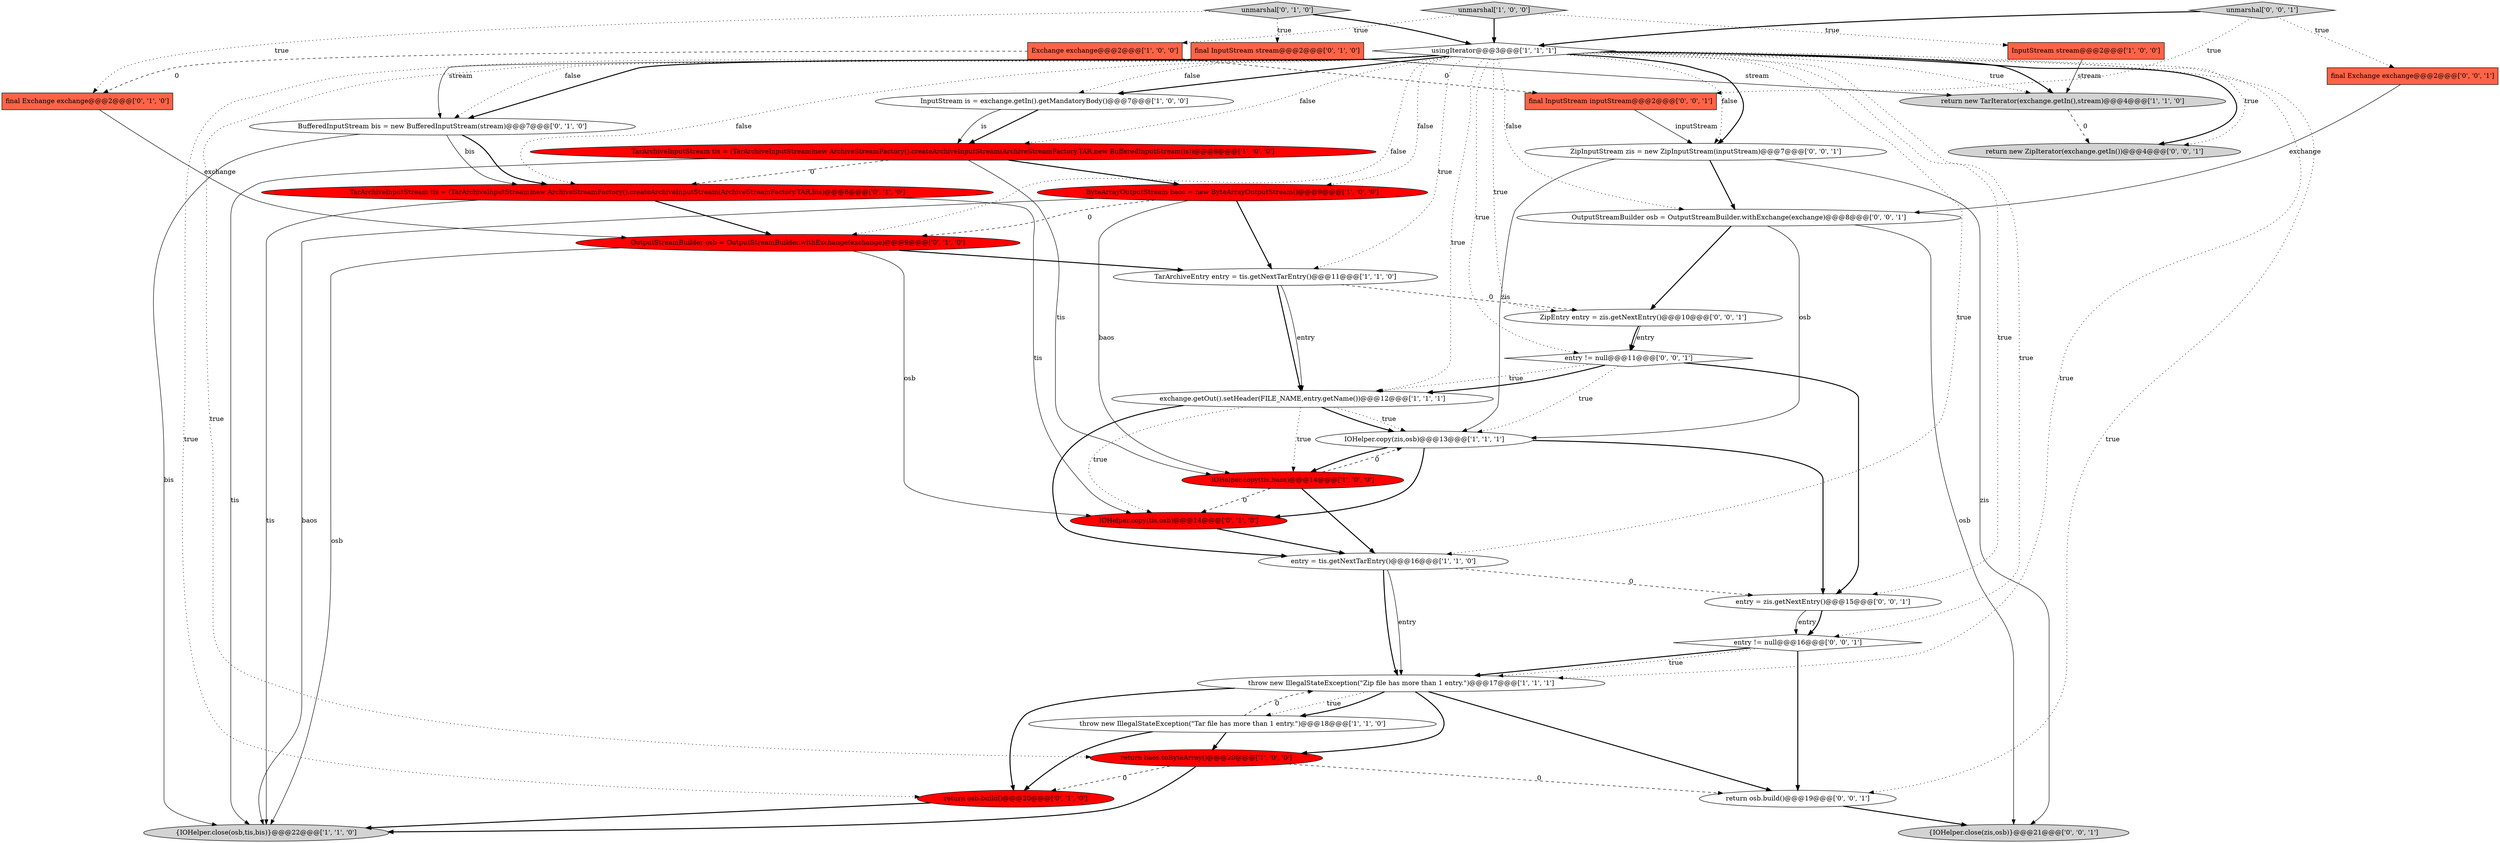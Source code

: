 digraph {
33 [style = filled, label = "entry != null@@@16@@@['0', '0', '1']", fillcolor = white, shape = diamond image = "AAA0AAABBB3BBB"];
11 [style = filled, label = "TarArchiveInputStream tis = (TarArchiveInputStream)new ArchiveStreamFactory().createArchiveInputStream(ArchiveStreamFactory.TAR,new BufferedInputStream(is))@@@8@@@['1', '0', '0']", fillcolor = red, shape = ellipse image = "AAA1AAABBB1BBB"];
4 [style = filled, label = "IOHelper.copy(tis,baos)@@@14@@@['1', '0', '0']", fillcolor = red, shape = ellipse image = "AAA1AAABBB1BBB"];
28 [style = filled, label = "entry = zis.getNextEntry()@@@15@@@['0', '0', '1']", fillcolor = white, shape = ellipse image = "AAA0AAABBB3BBB"];
2 [style = filled, label = "ByteArrayOutputStream baos = new ByteArrayOutputStream()@@@9@@@['1', '0', '0']", fillcolor = red, shape = ellipse image = "AAA1AAABBB1BBB"];
19 [style = filled, label = "final InputStream stream@@@2@@@['0', '1', '0']", fillcolor = tomato, shape = box image = "AAA0AAABBB2BBB"];
36 [style = filled, label = "return osb.build()@@@19@@@['0', '0', '1']", fillcolor = white, shape = ellipse image = "AAA0AAABBB3BBB"];
29 [style = filled, label = "entry != null@@@11@@@['0', '0', '1']", fillcolor = white, shape = diamond image = "AAA0AAABBB3BBB"];
34 [style = filled, label = "final InputStream inputStream@@@2@@@['0', '0', '1']", fillcolor = tomato, shape = box image = "AAA0AAABBB3BBB"];
32 [style = filled, label = "{IOHelper.close(zis,osb)}@@@21@@@['0', '0', '1']", fillcolor = lightgray, shape = ellipse image = "AAA0AAABBB3BBB"];
1 [style = filled, label = "throw new IllegalStateException(\"Zip file has more than 1 entry.\")@@@17@@@['1', '1', '1']", fillcolor = white, shape = ellipse image = "AAA0AAABBB1BBB"];
9 [style = filled, label = "IOHelper.copy(zis,osb)@@@13@@@['1', '1', '1']", fillcolor = white, shape = ellipse image = "AAA0AAABBB1BBB"];
24 [style = filled, label = "return osb.build()@@@20@@@['0', '1', '0']", fillcolor = red, shape = ellipse image = "AAA1AAABBB2BBB"];
10 [style = filled, label = "exchange.getOut().setHeader(FILE_NAME,entry.getName())@@@12@@@['1', '1', '1']", fillcolor = white, shape = ellipse image = "AAA0AAABBB1BBB"];
5 [style = filled, label = "InputStream stream@@@2@@@['1', '0', '0']", fillcolor = tomato, shape = box image = "AAA0AAABBB1BBB"];
13 [style = filled, label = "return new TarIterator(exchange.getIn(),stream)@@@4@@@['1', '1', '0']", fillcolor = lightgray, shape = ellipse image = "AAA0AAABBB1BBB"];
0 [style = filled, label = "InputStream is = exchange.getIn().getMandatoryBody()@@@7@@@['1', '0', '0']", fillcolor = white, shape = ellipse image = "AAA0AAABBB1BBB"];
16 [style = filled, label = "entry = tis.getNextTarEntry()@@@16@@@['1', '1', '0']", fillcolor = white, shape = ellipse image = "AAA0AAABBB1BBB"];
14 [style = filled, label = "throw new IllegalStateException(\"Tar file has more than 1 entry.\")@@@18@@@['1', '1', '0']", fillcolor = white, shape = ellipse image = "AAA0AAABBB1BBB"];
21 [style = filled, label = "TarArchiveInputStream tis = (TarArchiveInputStream)new ArchiveStreamFactory().createArchiveInputStream(ArchiveStreamFactory.TAR,bis)@@@8@@@['0', '1', '0']", fillcolor = red, shape = ellipse image = "AAA1AAABBB2BBB"];
7 [style = filled, label = "usingIterator@@@3@@@['1', '1', '1']", fillcolor = white, shape = diamond image = "AAA0AAABBB1BBB"];
35 [style = filled, label = "OutputStreamBuilder osb = OutputStreamBuilder.withExchange(exchange)@@@8@@@['0', '0', '1']", fillcolor = white, shape = ellipse image = "AAA0AAABBB3BBB"];
17 [style = filled, label = "IOHelper.copy(tis,osb)@@@14@@@['0', '1', '0']", fillcolor = red, shape = ellipse image = "AAA1AAABBB2BBB"];
31 [style = filled, label = "return new ZipIterator(exchange.getIn())@@@4@@@['0', '0', '1']", fillcolor = lightgray, shape = ellipse image = "AAA0AAABBB3BBB"];
8 [style = filled, label = "unmarshal['1', '0', '0']", fillcolor = lightgray, shape = diamond image = "AAA0AAABBB1BBB"];
23 [style = filled, label = "unmarshal['0', '1', '0']", fillcolor = lightgray, shape = diamond image = "AAA0AAABBB2BBB"];
26 [style = filled, label = "ZipEntry entry = zis.getNextEntry()@@@10@@@['0', '0', '1']", fillcolor = white, shape = ellipse image = "AAA0AAABBB3BBB"];
22 [style = filled, label = "final Exchange exchange@@@2@@@['0', '1', '0']", fillcolor = tomato, shape = box image = "AAA1AAABBB2BBB"];
30 [style = filled, label = "final Exchange exchange@@@2@@@['0', '0', '1']", fillcolor = tomato, shape = box image = "AAA0AAABBB3BBB"];
15 [style = filled, label = "{IOHelper.close(osb,tis,bis)}@@@22@@@['1', '1', '0']", fillcolor = lightgray, shape = ellipse image = "AAA0AAABBB1BBB"];
12 [style = filled, label = "Exchange exchange@@@2@@@['1', '0', '0']", fillcolor = tomato, shape = box image = "AAA1AAABBB1BBB"];
20 [style = filled, label = "OutputStreamBuilder osb = OutputStreamBuilder.withExchange(exchange)@@@9@@@['0', '1', '0']", fillcolor = red, shape = ellipse image = "AAA1AAABBB2BBB"];
25 [style = filled, label = "unmarshal['0', '0', '1']", fillcolor = lightgray, shape = diamond image = "AAA0AAABBB3BBB"];
6 [style = filled, label = "return baos.toByteArray()@@@20@@@['1', '0', '0']", fillcolor = red, shape = ellipse image = "AAA1AAABBB1BBB"];
27 [style = filled, label = "ZipInputStream zis = new ZipInputStream(inputStream)@@@7@@@['0', '0', '1']", fillcolor = white, shape = ellipse image = "AAA0AAABBB3BBB"];
3 [style = filled, label = "TarArchiveEntry entry = tis.getNextTarEntry()@@@11@@@['1', '1', '0']", fillcolor = white, shape = ellipse image = "AAA0AAABBB1BBB"];
18 [style = filled, label = "BufferedInputStream bis = new BufferedInputStream(stream)@@@7@@@['0', '1', '0']", fillcolor = white, shape = ellipse image = "AAA0AAABBB2BBB"];
14->24 [style = bold, label=""];
29->9 [style = dotted, label="true"];
23->22 [style = dotted, label="true"];
7->36 [style = dotted, label="true"];
7->33 [style = dotted, label="true"];
21->17 [style = solid, label="tis"];
7->31 [style = bold, label=""];
3->10 [style = solid, label="entry"];
18->21 [style = solid, label="bis"];
4->9 [style = dashed, label="0"];
18->15 [style = solid, label="bis"];
22->20 [style = solid, label="exchange"];
27->32 [style = solid, label="zis"];
6->36 [style = dashed, label="0"];
7->16 [style = dotted, label="true"];
7->27 [style = dotted, label="false"];
7->20 [style = dotted, label="false"];
10->4 [style = dotted, label="true"];
7->1 [style = dotted, label="true"];
16->28 [style = dashed, label="0"];
34->27 [style = solid, label="inputStream"];
4->16 [style = bold, label=""];
17->16 [style = bold, label=""];
11->21 [style = dashed, label="0"];
20->15 [style = solid, label="osb"];
7->6 [style = dotted, label="true"];
14->1 [style = dashed, label="0"];
7->10 [style = dotted, label="true"];
4->17 [style = dashed, label="0"];
7->13 [style = dotted, label="true"];
19->18 [style = solid, label="stream"];
9->17 [style = bold, label=""];
7->0 [style = bold, label=""];
11->15 [style = solid, label="tis"];
7->11 [style = dotted, label="false"];
20->3 [style = bold, label=""];
5->13 [style = solid, label="stream"];
23->19 [style = dotted, label="true"];
7->18 [style = dotted, label="false"];
25->7 [style = bold, label=""];
7->29 [style = dotted, label="true"];
3->10 [style = bold, label=""];
8->12 [style = dotted, label="true"];
13->31 [style = dashed, label="0"];
33->36 [style = bold, label=""];
23->7 [style = bold, label=""];
35->9 [style = solid, label="osb"];
12->34 [style = dashed, label="0"];
14->6 [style = bold, label=""];
7->21 [style = dotted, label="false"];
11->4 [style = solid, label="tis"];
27->9 [style = solid, label="zis"];
29->10 [style = dotted, label="true"];
3->26 [style = dashed, label="0"];
2->3 [style = bold, label=""];
7->26 [style = dotted, label="true"];
7->31 [style = dotted, label="true"];
0->11 [style = bold, label=""];
10->9 [style = dotted, label="true"];
27->35 [style = bold, label=""];
6->15 [style = bold, label=""];
10->17 [style = dotted, label="true"];
28->33 [style = solid, label="entry"];
9->28 [style = bold, label=""];
2->4 [style = solid, label="baos"];
1->6 [style = bold, label=""];
10->16 [style = bold, label=""];
16->1 [style = bold, label=""];
2->15 [style = solid, label="baos"];
12->22 [style = dashed, label="0"];
7->18 [style = bold, label=""];
29->10 [style = bold, label=""];
10->9 [style = bold, label=""];
18->21 [style = bold, label=""];
35->26 [style = bold, label=""];
7->28 [style = dotted, label="true"];
24->15 [style = bold, label=""];
7->35 [style = dotted, label="false"];
7->13 [style = bold, label=""];
35->32 [style = solid, label="osb"];
19->13 [style = solid, label="stream"];
2->20 [style = dashed, label="0"];
25->34 [style = dotted, label="true"];
26->29 [style = bold, label=""];
9->4 [style = bold, label=""];
36->32 [style = bold, label=""];
33->1 [style = bold, label=""];
1->14 [style = dotted, label="true"];
16->1 [style = solid, label="entry"];
0->11 [style = solid, label="is"];
1->36 [style = bold, label=""];
7->24 [style = dotted, label="true"];
11->2 [style = bold, label=""];
8->7 [style = bold, label=""];
29->28 [style = bold, label=""];
20->17 [style = solid, label="osb"];
7->0 [style = dotted, label="false"];
21->20 [style = bold, label=""];
26->29 [style = solid, label="entry"];
28->33 [style = bold, label=""];
8->5 [style = dotted, label="true"];
7->3 [style = dotted, label="true"];
1->24 [style = bold, label=""];
6->24 [style = dashed, label="0"];
30->35 [style = solid, label="exchange"];
33->1 [style = dotted, label="true"];
7->27 [style = bold, label=""];
7->2 [style = dotted, label="false"];
1->14 [style = bold, label=""];
25->30 [style = dotted, label="true"];
21->15 [style = solid, label="tis"];
}
